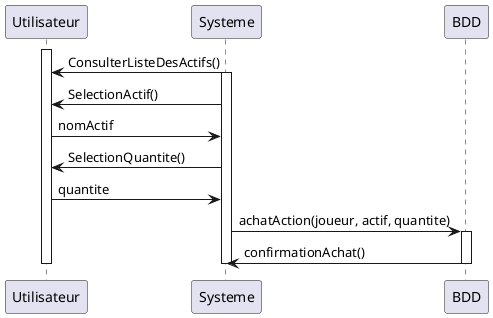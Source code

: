 @startuml
activate Utilisateur
      Systeme -> Utilisateur : ConsulterListeDesActifs()
      activate Systeme
             Utilisateur <- Systeme : SelectionActif()
             Utilisateur -> Systeme : nomActif
             Utilisateur <- Systeme : SelectionQuantite()
             Utilisateur -> Systeme : quantite
             Systeme -> BDD : achatAction(joueur, actif, quantite)
             activate BDD
             BDD -> Systeme : confirmationAchat()
             deactivate BDD
      deactivate Systeme
deactivate Utilisateur
@enduml

